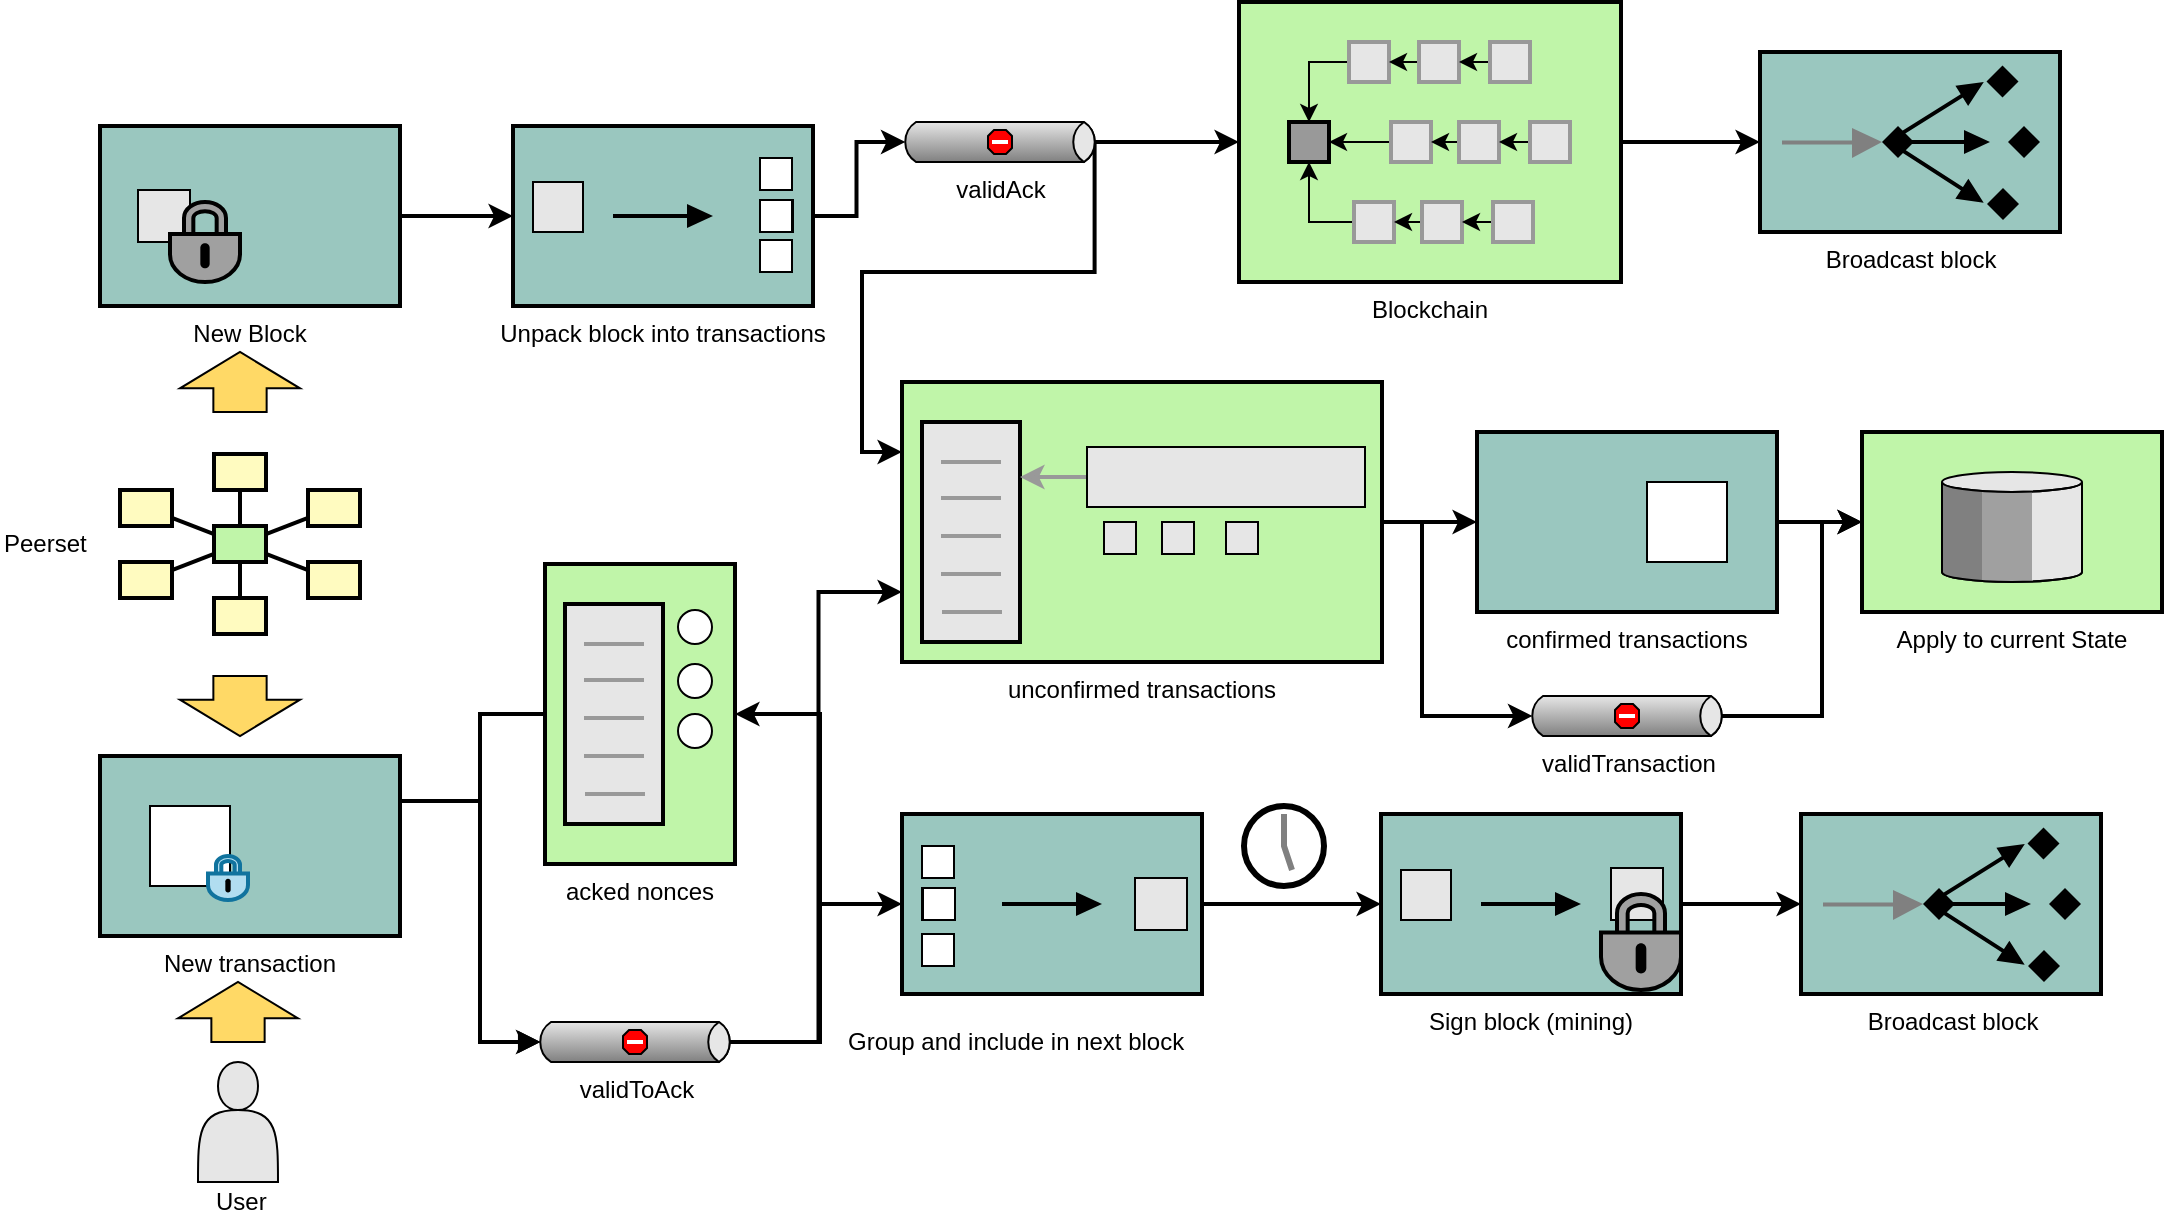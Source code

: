 <mxfile version="12.1.0" type="device" pages="1"><diagram name="Page-1" id="74b105a0-9070-1c63-61bc-23e55f88626e"><mxGraphModel dx="2380" dy="976" grid="1" gridSize="10" guides="1" tooltips="1" connect="1" arrows="1" fold="1" page="1" pageScale="1.5" pageWidth="1169" pageHeight="826" background="none" math="0" shadow="0"><root><mxCell id="0" style=";html=1;"/><mxCell id="1" style=";html=1;" parent="0"/><mxCell id="10b056a9c633e61c-17" style="edgeStyle=orthogonalEdgeStyle;rounded=0;html=1;endArrow=block;endFill=1;jettySize=auto;orthogonalLoop=1;strokeWidth=2;startArrow=none;startFill=0;entryX=0;entryY=0.5;entryDx=2.7;entryDy=0;entryPerimeter=0;exitX=1;exitY=0.25;exitDx=0;exitDy=0;" parent="1" source="zFTYUe9FdwMwCKocdsiS-144" target="zFTYUe9FdwMwCKocdsiS-22" edge="1"><mxGeometry relative="1" as="geometry"><mxPoint x="420" y="635" as="sourcePoint"/><mxPoint x="462" y="635" as="targetPoint"/><Array as="points"><mxPoint x="460" y="710"/><mxPoint x="460" y="830"/></Array></mxGeometry></mxCell><mxCell id="zFTYUe9FdwMwCKocdsiS-4" value="Group and include in next block" style="text;html=1;resizable=0;points=[];autosize=1;align=left;verticalAlign=top;spacingTop=-4;" vertex="1" parent="1"><mxGeometry x="641.5" y="820" width="180" height="20" as="geometry"/></mxCell><mxCell id="zFTYUe9FdwMwCKocdsiS-19" value="Apply to current State" style="strokeWidth=2;dashed=0;align=center;fontSize=12;verticalLabelPosition=bottom;verticalAlign=top;shape=mxgraph.eip.message_store;fillColor=#C0F5A9;strokeColor=#000000;" vertex="1" parent="1"><mxGeometry x="1151" y="525" width="150" height="90" as="geometry"/></mxCell><mxCell id="zFTYUe9FdwMwCKocdsiS-275" style="edgeStyle=orthogonalEdgeStyle;rounded=0;orthogonalLoop=1;jettySize=auto;html=1;exitX=1;exitY=0.5;exitDx=-2.7;exitDy=0;exitPerimeter=0;entryX=1;entryY=0.5;entryDx=0;entryDy=0;strokeColor=#000000;strokeWidth=2;fontSize=12;" edge="1" parent="1" source="zFTYUe9FdwMwCKocdsiS-22" target="zFTYUe9FdwMwCKocdsiS-174"><mxGeometry relative="1" as="geometry"><Array as="points"><mxPoint x="630" y="830"/><mxPoint x="630" y="666"/></Array></mxGeometry></mxCell><mxCell id="zFTYUe9FdwMwCKocdsiS-298" style="edgeStyle=orthogonalEdgeStyle;rounded=0;orthogonalLoop=1;jettySize=auto;html=1;exitX=1;exitY=0.5;exitDx=-2.7;exitDy=0;exitPerimeter=0;entryX=0;entryY=0.5;entryDx=0;entryDy=0;entryPerimeter=0;strokeColor=#000000;strokeWidth=2;fontSize=12;" edge="1" parent="1" source="zFTYUe9FdwMwCKocdsiS-22" target="zFTYUe9FdwMwCKocdsiS-169"><mxGeometry relative="1" as="geometry"><Array as="points"><mxPoint x="630" y="830"/><mxPoint x="630" y="761"/></Array></mxGeometry></mxCell><mxCell id="zFTYUe9FdwMwCKocdsiS-301" style="edgeStyle=orthogonalEdgeStyle;rounded=0;orthogonalLoop=1;jettySize=auto;html=1;exitX=1;exitY=0.5;exitDx=-2.7;exitDy=0;exitPerimeter=0;entryX=0;entryY=0.75;entryDx=0;entryDy=0;strokeColor=#000000;strokeWidth=2;fontSize=12;" edge="1" parent="1" source="zFTYUe9FdwMwCKocdsiS-22" target="zFTYUe9FdwMwCKocdsiS-115"><mxGeometry relative="1" as="geometry"/></mxCell><mxCell id="zFTYUe9FdwMwCKocdsiS-22" value="&lt;span style=&quot;font-size: 12px&quot;&gt;validToAck&lt;/span&gt;" style="strokeWidth=1;strokeColor=#000000;dashed=0;align=center;html=1;fontSize=8;shape=mxgraph.eip.deadLetterChannel;verticalLabelPosition=bottom;labelBackgroundColor=#ffffff;verticalAlign=top;" vertex="1" parent="1"><mxGeometry x="487.5" y="820" width="100" height="20" as="geometry"/></mxCell><mxCell id="zFTYUe9FdwMwCKocdsiS-297" style="edgeStyle=orthogonalEdgeStyle;rounded=0;orthogonalLoop=1;jettySize=auto;html=1;exitX=1;exitY=0.5;exitDx=0;exitDy=0;entryX=0;entryY=0.5;entryDx=0;entryDy=0;entryPerimeter=0;strokeColor=#000000;strokeWidth=2;fontSize=12;" edge="1" parent="1" source="zFTYUe9FdwMwCKocdsiS-29" target="zFTYUe9FdwMwCKocdsiS-19"><mxGeometry relative="1" as="geometry"/></mxCell><mxCell id="zFTYUe9FdwMwCKocdsiS-29" value="confirmed transactions" style="strokeWidth=2;dashed=0;align=center;fontSize=12;shape=rect;verticalLabelPosition=bottom;verticalAlign=top;fillColor=#9AC7BF;strokeColor=#000000;" vertex="1" parent="1"><mxGeometry x="958.5" y="525" width="150" height="90" as="geometry"/></mxCell><mxCell id="zFTYUe9FdwMwCKocdsiS-30" value="" style="strokeWidth=1;dashed=0;align=center;fontSize=8;shape=rect;fillColor=#ffffff;strokeColor=#000000;" vertex="1" parent="zFTYUe9FdwMwCKocdsiS-29"><mxGeometry x="85" y="25" width="40" height="40" as="geometry"/></mxCell><mxCell id="zFTYUe9FdwMwCKocdsiS-279" style="edgeStyle=orthogonalEdgeStyle;rounded=0;orthogonalLoop=1;jettySize=auto;html=1;exitX=1;exitY=0.5;exitDx=0;exitDy=0;exitPerimeter=0;entryX=0;entryY=0.5;entryDx=0;entryDy=0;entryPerimeter=0;strokeColor=#000000;strokeWidth=2;fontSize=12;" edge="1" parent="1" source="zFTYUe9FdwMwCKocdsiS-33" target="zFTYUe9FdwMwCKocdsiS-34"><mxGeometry relative="1" as="geometry"/></mxCell><mxCell id="zFTYUe9FdwMwCKocdsiS-33" value="Sign block (mining)" style="strokeWidth=2;outlineConnect=0;dashed=0;align=center;fontSize=12;fillColor=#9AC7BF;verticalLabelPosition=bottom;verticalAlign=top;strokeColor=#000000;shape=mxgraph.eip.claim_check;" vertex="1" parent="1"><mxGeometry x="910.5" y="716" width="150" height="90" as="geometry"/></mxCell><mxCell id="zFTYUe9FdwMwCKocdsiS-34" value="&lt;font style=&quot;font-size: 12px&quot;&gt;Broadcast block&lt;/font&gt;" style="fillColor=#9AC7BF;dashed=0;outlineConnect=0;strokeWidth=2;strokeColor=#000000;html=1;align=center;fontSize=8;verticalLabelPosition=bottom;verticalAlign=top;shape=mxgraph.eip.message_dispatcher;" vertex="1" parent="1"><mxGeometry x="1120.5" y="716" width="150" height="90" as="geometry"/></mxCell><mxCell id="zFTYUe9FdwMwCKocdsiS-281" style="edgeStyle=orthogonalEdgeStyle;rounded=0;orthogonalLoop=1;jettySize=auto;html=1;exitX=1;exitY=0.5;exitDx=0;exitDy=0;entryX=0;entryY=0.5;entryDx=0;entryDy=0;entryPerimeter=0;strokeColor=#000000;strokeWidth=2;fontSize=12;" edge="1" parent="1" source="zFTYUe9FdwMwCKocdsiS-73" target="zFTYUe9FdwMwCKocdsiS-207"><mxGeometry relative="1" as="geometry"/></mxCell><mxCell id="zFTYUe9FdwMwCKocdsiS-73" value="New Block" style="strokeWidth=2;dashed=0;align=center;fontSize=12;shape=rect;fillColor=#9AC7BF;strokeColor=#000000;verticalLabelPosition=bottom;verticalAlign=top;" vertex="1" parent="1"><mxGeometry x="270" y="372" width="150" height="90" as="geometry"/></mxCell><mxCell id="zFTYUe9FdwMwCKocdsiS-293" style="edgeStyle=orthogonalEdgeStyle;rounded=0;orthogonalLoop=1;jettySize=auto;html=1;exitX=1;exitY=0.5;exitDx=0;exitDy=0;entryX=0;entryY=0.5;entryDx=0;entryDy=0;entryPerimeter=0;strokeColor=#000000;strokeWidth=2;fontSize=12;" edge="1" parent="1" source="zFTYUe9FdwMwCKocdsiS-83" target="zFTYUe9FdwMwCKocdsiS-191"><mxGeometry relative="1" as="geometry"/></mxCell><mxCell id="zFTYUe9FdwMwCKocdsiS-83" value="Blockchain" style="strokeWidth=2;dashed=0;align=center;fontSize=12;shape=rect;fillColor=#C0F5A9;strokeColor=#000000;verticalLabelPosition=bottom;verticalAlign=top;" vertex="1" parent="1"><mxGeometry x="839.5" y="310" width="191" height="140" as="geometry"/></mxCell><mxCell id="zFTYUe9FdwMwCKocdsiS-84" value="" style="whiteSpace=wrap;html=1;aspect=fixed;fillColor=#999999;fontSize=13;strokeColor=#000000;strokeWidth=2;" vertex="1" parent="1"><mxGeometry x="864.5" y="370" width="20" height="20" as="geometry"/></mxCell><mxCell id="zFTYUe9FdwMwCKocdsiS-97" style="edgeStyle=orthogonalEdgeStyle;rounded=0;orthogonalLoop=1;jettySize=auto;html=1;exitX=0;exitY=0.5;exitDx=0;exitDy=0;entryX=0.5;entryY=0;entryDx=0;entryDy=0;fontSize=13;" edge="1" parent="1" source="zFTYUe9FdwMwCKocdsiS-85" target="zFTYUe9FdwMwCKocdsiS-84"><mxGeometry relative="1" as="geometry"/></mxCell><mxCell id="zFTYUe9FdwMwCKocdsiS-85" value="" style="whiteSpace=wrap;html=1;aspect=fixed;fillColor=#e6e6e6;fontSize=13;strokeColor=#999999;strokeWidth=2;" vertex="1" parent="1"><mxGeometry x="894.5" y="330" width="20" height="20" as="geometry"/></mxCell><mxCell id="zFTYUe9FdwMwCKocdsiS-101" style="edgeStyle=orthogonalEdgeStyle;rounded=0;orthogonalLoop=1;jettySize=auto;html=1;exitX=0;exitY=0.5;exitDx=0;exitDy=0;entryX=1;entryY=0.5;entryDx=0;entryDy=0;fontSize=13;" edge="1" parent="1" source="zFTYUe9FdwMwCKocdsiS-86" target="zFTYUe9FdwMwCKocdsiS-84"><mxGeometry relative="1" as="geometry"/></mxCell><mxCell id="zFTYUe9FdwMwCKocdsiS-86" value="" style="whiteSpace=wrap;html=1;aspect=fixed;fillColor=#e6e6e6;fontSize=13;strokeColor=#999999;strokeWidth=2;" vertex="1" parent="1"><mxGeometry x="915.5" y="370" width="20" height="20" as="geometry"/></mxCell><mxCell id="zFTYUe9FdwMwCKocdsiS-102" style="edgeStyle=orthogonalEdgeStyle;rounded=0;orthogonalLoop=1;jettySize=auto;html=1;exitX=0;exitY=0.5;exitDx=0;exitDy=0;entryX=1;entryY=0.5;entryDx=0;entryDy=0;fontSize=13;" edge="1" parent="1" source="zFTYUe9FdwMwCKocdsiS-87" target="zFTYUe9FdwMwCKocdsiS-86"><mxGeometry relative="1" as="geometry"/></mxCell><mxCell id="zFTYUe9FdwMwCKocdsiS-87" value="" style="whiteSpace=wrap;html=1;aspect=fixed;fillColor=#e6e6e6;fontSize=13;strokeColor=#999999;strokeWidth=2;" vertex="1" parent="1"><mxGeometry x="949.5" y="370" width="20" height="20" as="geometry"/></mxCell><mxCell id="zFTYUe9FdwMwCKocdsiS-98" style="edgeStyle=orthogonalEdgeStyle;rounded=0;orthogonalLoop=1;jettySize=auto;html=1;exitX=0;exitY=0.5;exitDx=0;exitDy=0;entryX=1;entryY=0.5;entryDx=0;entryDy=0;fontSize=13;" edge="1" parent="1" source="zFTYUe9FdwMwCKocdsiS-88" target="zFTYUe9FdwMwCKocdsiS-85"><mxGeometry relative="1" as="geometry"/></mxCell><mxCell id="zFTYUe9FdwMwCKocdsiS-88" value="" style="whiteSpace=wrap;html=1;aspect=fixed;fillColor=#e6e6e6;fontSize=13;strokeColor=#999999;strokeWidth=2;" vertex="1" parent="1"><mxGeometry x="929.5" y="330" width="20" height="20" as="geometry"/></mxCell><mxCell id="zFTYUe9FdwMwCKocdsiS-99" style="edgeStyle=orthogonalEdgeStyle;rounded=0;orthogonalLoop=1;jettySize=auto;html=1;exitX=0;exitY=0.5;exitDx=0;exitDy=0;entryX=1;entryY=0.5;entryDx=0;entryDy=0;fontSize=13;" edge="1" parent="1" source="zFTYUe9FdwMwCKocdsiS-89" target="zFTYUe9FdwMwCKocdsiS-88"><mxGeometry relative="1" as="geometry"/></mxCell><mxCell id="zFTYUe9FdwMwCKocdsiS-89" value="" style="whiteSpace=wrap;html=1;aspect=fixed;fillColor=#e6e6e6;fontSize=13;strokeColor=#999999;strokeWidth=2;" vertex="1" parent="1"><mxGeometry x="965" y="330" width="20" height="20" as="geometry"/></mxCell><mxCell id="zFTYUe9FdwMwCKocdsiS-103" style="edgeStyle=orthogonalEdgeStyle;rounded=0;orthogonalLoop=1;jettySize=auto;html=1;exitX=0;exitY=0.5;exitDx=0;exitDy=0;entryX=1;entryY=0.5;entryDx=0;entryDy=0;fontSize=13;" edge="1" parent="1" source="zFTYUe9FdwMwCKocdsiS-95" target="zFTYUe9FdwMwCKocdsiS-87"><mxGeometry relative="1" as="geometry"/></mxCell><mxCell id="zFTYUe9FdwMwCKocdsiS-95" value="" style="whiteSpace=wrap;html=1;aspect=fixed;fillColor=#e6e6e6;fontSize=13;strokeColor=#999999;strokeWidth=2;" vertex="1" parent="1"><mxGeometry x="985" y="370" width="20" height="20" as="geometry"/></mxCell><mxCell id="zFTYUe9FdwMwCKocdsiS-113" style="edgeStyle=orthogonalEdgeStyle;rounded=0;orthogonalLoop=1;jettySize=auto;html=1;exitX=0;exitY=0.5;exitDx=0;exitDy=0;entryX=0.5;entryY=1;entryDx=0;entryDy=0;fontSize=13;" edge="1" parent="1" source="zFTYUe9FdwMwCKocdsiS-105" target="zFTYUe9FdwMwCKocdsiS-84"><mxGeometry relative="1" as="geometry"/></mxCell><mxCell id="zFTYUe9FdwMwCKocdsiS-105" value="" style="whiteSpace=wrap;html=1;aspect=fixed;fillColor=#e6e6e6;fontSize=13;strokeColor=#999999;strokeWidth=2;" vertex="1" parent="1"><mxGeometry x="897" y="410" width="20" height="20" as="geometry"/></mxCell><mxCell id="zFTYUe9FdwMwCKocdsiS-106" style="edgeStyle=orthogonalEdgeStyle;rounded=0;orthogonalLoop=1;jettySize=auto;html=1;exitX=0;exitY=0.5;exitDx=0;exitDy=0;entryX=1;entryY=0.5;entryDx=0;entryDy=0;fontSize=13;" edge="1" parent="1" source="zFTYUe9FdwMwCKocdsiS-107" target="zFTYUe9FdwMwCKocdsiS-105"><mxGeometry relative="1" as="geometry"/></mxCell><mxCell id="zFTYUe9FdwMwCKocdsiS-107" value="" style="whiteSpace=wrap;html=1;aspect=fixed;fillColor=#e6e6e6;fontSize=13;strokeColor=#999999;strokeWidth=2;" vertex="1" parent="1"><mxGeometry x="931" y="410" width="20" height="20" as="geometry"/></mxCell><mxCell id="zFTYUe9FdwMwCKocdsiS-108" style="edgeStyle=orthogonalEdgeStyle;rounded=0;orthogonalLoop=1;jettySize=auto;html=1;exitX=0;exitY=0.5;exitDx=0;exitDy=0;entryX=1;entryY=0.5;entryDx=0;entryDy=0;fontSize=13;" edge="1" parent="1" source="zFTYUe9FdwMwCKocdsiS-109" target="zFTYUe9FdwMwCKocdsiS-107"><mxGeometry relative="1" as="geometry"/></mxCell><mxCell id="zFTYUe9FdwMwCKocdsiS-109" value="" style="whiteSpace=wrap;html=1;aspect=fixed;fillColor=#e6e6e6;fontSize=13;strokeColor=#999999;strokeWidth=2;" vertex="1" parent="1"><mxGeometry x="966.5" y="410" width="20" height="20" as="geometry"/></mxCell><mxCell id="zFTYUe9FdwMwCKocdsiS-294" style="edgeStyle=orthogonalEdgeStyle;rounded=0;orthogonalLoop=1;jettySize=auto;html=1;exitX=1;exitY=0.5;exitDx=0;exitDy=0;entryX=0;entryY=0.5;entryDx=0;entryDy=0;strokeColor=#000000;strokeWidth=2;fontSize=12;" edge="1" parent="1" source="zFTYUe9FdwMwCKocdsiS-115" target="zFTYUe9FdwMwCKocdsiS-29"><mxGeometry relative="1" as="geometry"/></mxCell><mxCell id="zFTYUe9FdwMwCKocdsiS-295" style="edgeStyle=orthogonalEdgeStyle;rounded=0;orthogonalLoop=1;jettySize=auto;html=1;exitX=1;exitY=0.5;exitDx=0;exitDy=0;entryX=0;entryY=0.5;entryDx=2.7;entryDy=0;entryPerimeter=0;strokeColor=#000000;strokeWidth=2;fontSize=12;" edge="1" parent="1" source="zFTYUe9FdwMwCKocdsiS-115" target="zFTYUe9FdwMwCKocdsiS-164"><mxGeometry relative="1" as="geometry"><Array as="points"><mxPoint x="931" y="569.5"/><mxPoint x="931" y="667.5"/></Array></mxGeometry></mxCell><mxCell id="zFTYUe9FdwMwCKocdsiS-115" value="unconfirmed transactions" style="strokeWidth=2;dashed=0;align=center;fontSize=12;shape=rect;fillColor=#C0F5A9;strokeColor=#000000;verticalLabelPosition=bottom;verticalAlign=top;" vertex="1" parent="1"><mxGeometry x="671" y="500" width="240" height="140" as="geometry"/></mxCell><mxCell id="zFTYUe9FdwMwCKocdsiS-117" value="" style="rounded=0;whiteSpace=wrap;html=1;strokeColor=#000000;strokeWidth=2;fillColor=#E6E6E6;fontSize=9;" vertex="1" parent="1"><mxGeometry x="681" y="520" width="49" height="110" as="geometry"/></mxCell><mxCell id="zFTYUe9FdwMwCKocdsiS-118" value="" style="endArrow=none;html=1;fontSize=9;strokeWidth=2;strokeColor=#999999;" edge="1" parent="1"><mxGeometry width="50" height="50" relative="1" as="geometry"><mxPoint x="690.5" y="540" as="sourcePoint"/><mxPoint x="720.5" y="540" as="targetPoint"/></mxGeometry></mxCell><mxCell id="zFTYUe9FdwMwCKocdsiS-119" value="" style="endArrow=none;html=1;fontSize=9;strokeWidth=2;strokeColor=#999999;" edge="1" parent="1"><mxGeometry width="50" height="50" relative="1" as="geometry"><mxPoint x="690.5" y="558" as="sourcePoint"/><mxPoint x="720.5" y="558" as="targetPoint"/></mxGeometry></mxCell><mxCell id="zFTYUe9FdwMwCKocdsiS-120" value="" style="endArrow=none;html=1;fontSize=9;strokeWidth=2;strokeColor=#999999;" edge="1" parent="1"><mxGeometry width="50" height="50" relative="1" as="geometry"><mxPoint x="691" y="615" as="sourcePoint"/><mxPoint x="721" y="615" as="targetPoint"/></mxGeometry></mxCell><mxCell id="zFTYUe9FdwMwCKocdsiS-121" value="" style="endArrow=none;html=1;fontSize=9;strokeWidth=2;strokeColor=#999999;" edge="1" parent="1"><mxGeometry width="50" height="50" relative="1" as="geometry"><mxPoint x="690.5" y="577" as="sourcePoint"/><mxPoint x="720.5" y="577" as="targetPoint"/></mxGeometry></mxCell><mxCell id="zFTYUe9FdwMwCKocdsiS-122" value="" style="endArrow=none;html=1;fontSize=9;strokeWidth=2;strokeColor=#999999;" edge="1" parent="1"><mxGeometry width="50" height="50" relative="1" as="geometry"><mxPoint x="690.5" y="596" as="sourcePoint"/><mxPoint x="720.5" y="596" as="targetPoint"/></mxGeometry></mxCell><mxCell id="zFTYUe9FdwMwCKocdsiS-126" style="edgeStyle=orthogonalEdgeStyle;rounded=0;orthogonalLoop=1;jettySize=auto;html=1;exitX=0.5;exitY=1;exitDx=0;exitDy=0;entryX=1;entryY=0.25;entryDx=0;entryDy=0;strokeColor=#999999;strokeWidth=2;fontSize=9;" edge="1" parent="1" source="zFTYUe9FdwMwCKocdsiS-124" target="zFTYUe9FdwMwCKocdsiS-117"><mxGeometry relative="1" as="geometry"/></mxCell><mxCell id="zFTYUe9FdwMwCKocdsiS-124" value="" style="rounded=0;whiteSpace=wrap;html=1;strokeColor=#000000;strokeWidth=1;fillColor=#E6E6E6;fontSize=9;rotation=90;" vertex="1" parent="1"><mxGeometry x="818" y="478" width="30" height="139" as="geometry"/></mxCell><mxCell id="zFTYUe9FdwMwCKocdsiS-142" value="" style="shape=actor;whiteSpace=wrap;html=1;strokeColor=#000000;strokeWidth=1;fillColor=#E6E6E6;fontSize=12;" vertex="1" parent="1"><mxGeometry x="319" y="840" width="40" height="60" as="geometry"/></mxCell><mxCell id="zFTYUe9FdwMwCKocdsiS-144" value="New transaction" style="strokeWidth=2;dashed=0;align=center;fontSize=12;shape=rect;verticalLabelPosition=bottom;verticalAlign=top;fillColor=#9AC7BF;strokeColor=#000000;" vertex="1" parent="1"><mxGeometry x="270" y="687" width="150" height="90" as="geometry"/></mxCell><mxCell id="zFTYUe9FdwMwCKocdsiS-145" value="" style="strokeWidth=1;dashed=0;align=center;fontSize=8;shape=rect;fillColor=#ffffff;strokeColor=#000000;" vertex="1" parent="zFTYUe9FdwMwCKocdsiS-144"><mxGeometry x="25" y="25" width="40" height="40" as="geometry"/></mxCell><mxCell id="zFTYUe9FdwMwCKocdsiS-172" value="" style="dashed=0;outlineConnect=0;strokeWidth=2;strokeColor=#10739e;html=1;align=center;fontSize=8;verticalLabelPosition=bottom;verticalAlign=top;shape=mxgraph.eip.durable_subscriber;fillColor=#b1ddf0;" vertex="1" parent="zFTYUe9FdwMwCKocdsiS-144"><mxGeometry x="54" y="50" width="20" height="22" as="geometry"/></mxCell><mxCell id="zFTYUe9FdwMwCKocdsiS-148" value="" style="whiteSpace=wrap;html=1;aspect=fixed;fillColor=#e6e6e6;fontSize=13;strokeColor=#000000;strokeWidth=1;" vertex="1" parent="1"><mxGeometry x="1025.5" y="743" width="26" height="26" as="geometry"/></mxCell><mxCell id="zFTYUe9FdwMwCKocdsiS-77" value="" style="dashed=0;outlineConnect=0;strokeWidth=2;strokeColor=#000000;html=1;align=center;fontSize=8;verticalLabelPosition=bottom;verticalAlign=top;shape=mxgraph.eip.durable_subscriber;fillColor=#a0a0a0;" vertex="1" parent="1"><mxGeometry x="1020.5" y="756" width="40" height="48" as="geometry"/></mxCell><mxCell id="zFTYUe9FdwMwCKocdsiS-154" value="" style="whiteSpace=wrap;html=1;aspect=fixed;fillColor=#e6e6e6;fontSize=13;strokeColor=#000000;strokeWidth=1;" vertex="1" parent="1"><mxGeometry x="772" y="570" width="16" height="16" as="geometry"/></mxCell><mxCell id="zFTYUe9FdwMwCKocdsiS-155" value="" style="whiteSpace=wrap;html=1;aspect=fixed;fillColor=#e6e6e6;fontSize=13;strokeColor=#000000;strokeWidth=1;" vertex="1" parent="1"><mxGeometry x="801" y="570" width="16" height="16" as="geometry"/></mxCell><mxCell id="zFTYUe9FdwMwCKocdsiS-156" value="" style="whiteSpace=wrap;html=1;aspect=fixed;fillColor=#e6e6e6;fontSize=13;strokeColor=#000000;strokeWidth=1;direction=south;" vertex="1" parent="1"><mxGeometry x="833" y="570" width="16" height="16" as="geometry"/></mxCell><mxCell id="zFTYUe9FdwMwCKocdsiS-296" style="edgeStyle=orthogonalEdgeStyle;rounded=0;orthogonalLoop=1;jettySize=auto;html=1;exitX=1;exitY=0.5;exitDx=-2.7;exitDy=0;exitPerimeter=0;entryX=0;entryY=0.5;entryDx=0;entryDy=0;entryPerimeter=0;strokeColor=#000000;strokeWidth=2;fontSize=12;" edge="1" parent="1" source="zFTYUe9FdwMwCKocdsiS-164" target="zFTYUe9FdwMwCKocdsiS-19"><mxGeometry relative="1" as="geometry"><Array as="points"><mxPoint x="1131" y="667.5"/><mxPoint x="1131" y="569.5"/></Array></mxGeometry></mxCell><mxCell id="zFTYUe9FdwMwCKocdsiS-164" value="&lt;font style=&quot;font-size: 12px&quot;&gt;validTransaction&lt;/font&gt;" style="strokeWidth=1;strokeColor=#000000;dashed=0;align=center;html=1;fontSize=8;shape=mxgraph.eip.deadLetterChannel;verticalLabelPosition=bottom;labelBackgroundColor=#ffffff;verticalAlign=top;" vertex="1" parent="1"><mxGeometry x="983.5" y="657" width="100" height="20" as="geometry"/></mxCell><mxCell id="zFTYUe9FdwMwCKocdsiS-165" value="" style="strokeWidth=3;outlineConnect=0;dashed=0;align=center;fontSize=8;shape=mxgraph.eip.messExp;html=1;verticalLabelPosition=bottom;strokeColor=#000000;verticalAlign=top;fillColor=#FFD966;" vertex="1" parent="1"><mxGeometry x="842" y="712" width="40" height="40" as="geometry"/></mxCell><mxCell id="zFTYUe9FdwMwCKocdsiS-278" style="edgeStyle=orthogonalEdgeStyle;rounded=0;orthogonalLoop=1;jettySize=auto;html=1;exitX=1;exitY=0.5;exitDx=0;exitDy=0;exitPerimeter=0;entryX=0;entryY=0.5;entryDx=0;entryDy=0;entryPerimeter=0;strokeColor=#000000;strokeWidth=2;fontSize=12;" edge="1" parent="1" source="zFTYUe9FdwMwCKocdsiS-169" target="zFTYUe9FdwMwCKocdsiS-33"><mxGeometry relative="1" as="geometry"/></mxCell><mxCell id="zFTYUe9FdwMwCKocdsiS-169" value="" style="strokeWidth=2;outlineConnect=0;dashed=0;align=center;fontSize=8;fillColor=#9AC7BF;verticalLabelPosition=bottom;verticalAlign=top;strokeColor=#000000;shape=mxgraph.eip.aggregator;" vertex="1" parent="1"><mxGeometry x="671" y="716" width="150" height="90" as="geometry"/></mxCell><mxCell id="zFTYUe9FdwMwCKocdsiS-274" style="edgeStyle=orthogonalEdgeStyle;rounded=0;orthogonalLoop=1;jettySize=auto;html=1;exitX=0;exitY=0.5;exitDx=0;exitDy=0;entryX=0;entryY=0.5;entryDx=2.7;entryDy=0;entryPerimeter=0;strokeColor=#000000;strokeWidth=2;fontSize=12;" edge="1" parent="1" source="zFTYUe9FdwMwCKocdsiS-174" target="zFTYUe9FdwMwCKocdsiS-22"><mxGeometry relative="1" as="geometry"><Array as="points"><mxPoint x="460" y="666"/><mxPoint x="460" y="830"/></Array></mxGeometry></mxCell><mxCell id="zFTYUe9FdwMwCKocdsiS-174" value="acked nonces" style="strokeWidth=2;dashed=0;align=center;fontSize=12;shape=rect;fillColor=#C0F5A9;strokeColor=#000000;verticalLabelPosition=bottom;verticalAlign=top;" vertex="1" parent="1"><mxGeometry x="492.5" y="591" width="95" height="150" as="geometry"/></mxCell><mxCell id="zFTYUe9FdwMwCKocdsiS-175" value="" style="rounded=0;whiteSpace=wrap;html=1;strokeColor=#000000;strokeWidth=2;fillColor=#E6E6E6;fontSize=9;" vertex="1" parent="1"><mxGeometry x="502.5" y="611" width="49" height="110" as="geometry"/></mxCell><mxCell id="zFTYUe9FdwMwCKocdsiS-176" value="" style="endArrow=none;html=1;fontSize=9;strokeWidth=2;strokeColor=#999999;" edge="1" parent="1"><mxGeometry width="50" height="50" relative="1" as="geometry"><mxPoint x="512" y="631" as="sourcePoint"/><mxPoint x="542" y="631" as="targetPoint"/></mxGeometry></mxCell><mxCell id="zFTYUe9FdwMwCKocdsiS-177" value="" style="endArrow=none;html=1;fontSize=9;strokeWidth=2;strokeColor=#999999;" edge="1" parent="1"><mxGeometry width="50" height="50" relative="1" as="geometry"><mxPoint x="512" y="649" as="sourcePoint"/><mxPoint x="542" y="649" as="targetPoint"/></mxGeometry></mxCell><mxCell id="zFTYUe9FdwMwCKocdsiS-178" value="" style="endArrow=none;html=1;fontSize=9;strokeWidth=2;strokeColor=#999999;" edge="1" parent="1"><mxGeometry width="50" height="50" relative="1" as="geometry"><mxPoint x="512.5" y="706" as="sourcePoint"/><mxPoint x="542.5" y="706" as="targetPoint"/></mxGeometry></mxCell><mxCell id="zFTYUe9FdwMwCKocdsiS-179" value="" style="endArrow=none;html=1;fontSize=9;strokeWidth=2;strokeColor=#999999;" edge="1" parent="1"><mxGeometry width="50" height="50" relative="1" as="geometry"><mxPoint x="512" y="668" as="sourcePoint"/><mxPoint x="542" y="668" as="targetPoint"/></mxGeometry></mxCell><mxCell id="zFTYUe9FdwMwCKocdsiS-180" value="" style="endArrow=none;html=1;fontSize=9;strokeWidth=2;strokeColor=#999999;" edge="1" parent="1"><mxGeometry width="50" height="50" relative="1" as="geometry"><mxPoint x="512" y="687" as="sourcePoint"/><mxPoint x="542" y="687" as="targetPoint"/></mxGeometry></mxCell><mxCell id="zFTYUe9FdwMwCKocdsiS-191" value="&lt;font style=&quot;font-size: 12px&quot;&gt;Broadcast block&lt;/font&gt;" style="fillColor=#9AC7BF;dashed=0;outlineConnect=0;strokeWidth=2;strokeColor=#000000;html=1;align=center;fontSize=8;verticalLabelPosition=bottom;verticalAlign=top;shape=mxgraph.eip.message_dispatcher;" vertex="1" parent="1"><mxGeometry x="1100" y="335" width="150" height="90" as="geometry"/></mxCell><mxCell id="zFTYUe9FdwMwCKocdsiS-195" value="" style="whiteSpace=wrap;html=1;aspect=fixed;fillColor=#e6e6e6;fontSize=13;strokeColor=#000000;strokeWidth=1;" vertex="1" parent="1"><mxGeometry x="289" y="404" width="26" height="26" as="geometry"/></mxCell><mxCell id="zFTYUe9FdwMwCKocdsiS-157" value="" style="dashed=0;outlineConnect=0;strokeWidth=2;strokeColor=#000000;html=1;align=center;fontSize=8;verticalLabelPosition=bottom;verticalAlign=top;shape=mxgraph.eip.durable_subscriber;fillColor=#a0a0a0;" vertex="1" parent="1"><mxGeometry x="305" y="410" width="35" height="40" as="geometry"/></mxCell><mxCell id="zFTYUe9FdwMwCKocdsiS-147" value="" style="whiteSpace=wrap;html=1;aspect=fixed;fontSize=13;strokeWidth=1;" vertex="1" parent="1"><mxGeometry x="681" y="732" width="16" height="16" as="geometry"/></mxCell><mxCell id="zFTYUe9FdwMwCKocdsiS-196" value="" style="whiteSpace=wrap;html=1;aspect=fixed;fontSize=13;strokeWidth=1;" vertex="1" parent="1"><mxGeometry x="681.5" y="753" width="16" height="16" as="geometry"/></mxCell><mxCell id="zFTYUe9FdwMwCKocdsiS-197" value="" style="whiteSpace=wrap;html=1;aspect=fixed;fontSize=13;strokeWidth=1;" vertex="1" parent="1"><mxGeometry x="681" y="776" width="16" height="16" as="geometry"/></mxCell><mxCell id="zFTYUe9FdwMwCKocdsiS-198" value="" style="whiteSpace=wrap;html=1;aspect=fixed;fillColor=#e6e6e6;fontSize=13;strokeColor=#000000;strokeWidth=1;" vertex="1" parent="1"><mxGeometry x="787.5" y="748" width="26" height="26" as="geometry"/></mxCell><mxCell id="zFTYUe9FdwMwCKocdsiS-199" value="" style="ellipse;whiteSpace=wrap;html=1;aspect=fixed;strokeWidth=1;fontSize=12;" vertex="1" parent="1"><mxGeometry x="559" y="614" width="17" height="17" as="geometry"/></mxCell><mxCell id="zFTYUe9FdwMwCKocdsiS-200" value="" style="ellipse;whiteSpace=wrap;html=1;aspect=fixed;strokeWidth=1;fontSize=12;" vertex="1" parent="1"><mxGeometry x="559" y="641" width="17" height="17" as="geometry"/></mxCell><mxCell id="zFTYUe9FdwMwCKocdsiS-201" value="" style="ellipse;whiteSpace=wrap;html=1;aspect=fixed;strokeWidth=1;fontSize=12;" vertex="1" parent="1"><mxGeometry x="559" y="666" width="17" height="17" as="geometry"/></mxCell><mxCell id="zFTYUe9FdwMwCKocdsiS-202" value="User" style="text;html=1;resizable=0;points=[];autosize=1;align=left;verticalAlign=top;spacingTop=-4;fontSize=12;" vertex="1" parent="1"><mxGeometry x="326" y="900" width="40" height="20" as="geometry"/></mxCell><mxCell id="zFTYUe9FdwMwCKocdsiS-282" style="edgeStyle=orthogonalEdgeStyle;rounded=0;orthogonalLoop=1;jettySize=auto;html=1;exitX=1;exitY=0.5;exitDx=0;exitDy=0;exitPerimeter=0;entryX=0;entryY=0.5;entryDx=2.7;entryDy=0;strokeColor=#000000;strokeWidth=2;fontSize=12;entryPerimeter=0;" edge="1" parent="1" source="zFTYUe9FdwMwCKocdsiS-207" target="zFTYUe9FdwMwCKocdsiS-287"><mxGeometry relative="1" as="geometry"/></mxCell><mxCell id="zFTYUe9FdwMwCKocdsiS-207" value="Unpack block into transactions" style="strokeWidth=2;outlineConnect=0;dashed=0;align=center;fontSize=12;fillColor=#9AC7BF;verticalLabelPosition=bottom;verticalAlign=top;strokeColor=#000000;shape=mxgraph.eip.content_filter;" vertex="1" parent="1"><mxGeometry x="476.5" y="372" width="150" height="90" as="geometry"/></mxCell><mxCell id="zFTYUe9FdwMwCKocdsiS-205" value="" style="whiteSpace=wrap;html=1;aspect=fixed;fontSize=13;strokeWidth=1;" vertex="1" parent="1"><mxGeometry x="600" y="409" width="16" height="16" as="geometry"/></mxCell><mxCell id="zFTYUe9FdwMwCKocdsiS-209" value="" style="whiteSpace=wrap;html=1;aspect=fixed;fontSize=13;strokeWidth=1;" vertex="1" parent="1"><mxGeometry x="600" y="429" width="16" height="16" as="geometry"/></mxCell><mxCell id="zFTYUe9FdwMwCKocdsiS-210" value="" style="whiteSpace=wrap;html=1;aspect=fixed;fontSize=13;strokeWidth=1;" vertex="1" parent="1"><mxGeometry x="600" y="388" width="16" height="16" as="geometry"/></mxCell><mxCell id="zFTYUe9FdwMwCKocdsiS-251" value="" style="strokeWidth=2;dashed=0;align=center;fontSize=8;shape=rect;fillColor=#fffbc0;strokeColor=#000000;" vertex="1" parent="1"><mxGeometry x="327" y="536" width="26" height="18" as="geometry"/></mxCell><mxCell id="zFTYUe9FdwMwCKocdsiS-252" value="" style="strokeWidth=2;dashed=0;align=center;fontSize=8;shape=rect;fillColor=#fffbc0;strokeColor=#000000;" vertex="1" parent="1"><mxGeometry x="280" y="554" width="26" height="18" as="geometry"/></mxCell><mxCell id="zFTYUe9FdwMwCKocdsiS-253" value="" style="strokeWidth=2;dashed=0;align=center;fontSize=8;shape=rect;fillColor=#fffbc0;strokeColor=#000000;" vertex="1" parent="1"><mxGeometry x="374" y="554" width="26" height="18" as="geometry"/></mxCell><mxCell id="zFTYUe9FdwMwCKocdsiS-254" value="" style="strokeWidth=2;dashed=0;align=center;fontSize=8;shape=rect;fillColor=#fffbc0;strokeColor=#000000;" vertex="1" parent="1"><mxGeometry x="280" y="590" width="26" height="18" as="geometry"/></mxCell><mxCell id="zFTYUe9FdwMwCKocdsiS-255" value="" style="strokeWidth=2;dashed=0;align=center;fontSize=8;shape=rect;fillColor=#fffbc0;strokeColor=#000000;" vertex="1" parent="1"><mxGeometry x="374" y="590" width="26" height="18" as="geometry"/></mxCell><mxCell id="zFTYUe9FdwMwCKocdsiS-256" value="" style="strokeWidth=2;dashed=0;align=center;fontSize=8;shape=rect;fillColor=#fffbc0;strokeColor=#000000;" vertex="1" parent="1"><mxGeometry x="327" y="608" width="26" height="18" as="geometry"/></mxCell><mxCell id="zFTYUe9FdwMwCKocdsiS-257" value="" style="strokeWidth=2;dashed=0;align=center;fontSize=8;shape=rect;fillColor=#c0f5a9;strokeColor=#000000;" vertex="1" parent="1"><mxGeometry x="327" y="572" width="26" height="18" as="geometry"/></mxCell><mxCell id="zFTYUe9FdwMwCKocdsiS-258" value="" style="edgeStyle=none;endArrow=none;dashed=0;html=1;strokeWidth=2;fontSize=12;" edge="1" source="zFTYUe9FdwMwCKocdsiS-257" target="zFTYUe9FdwMwCKocdsiS-251" parent="1"><mxGeometry relative="1" as="geometry"/></mxCell><mxCell id="zFTYUe9FdwMwCKocdsiS-259" value="" style="edgeStyle=none;endArrow=none;dashed=0;html=1;strokeWidth=2;fontSize=12;" edge="1" source="zFTYUe9FdwMwCKocdsiS-257" target="zFTYUe9FdwMwCKocdsiS-252" parent="1"><mxGeometry relative="1" as="geometry"/></mxCell><mxCell id="zFTYUe9FdwMwCKocdsiS-260" value="" style="edgeStyle=none;endArrow=none;dashed=0;html=1;strokeWidth=2;fontSize=12;" edge="1" source="zFTYUe9FdwMwCKocdsiS-257" target="zFTYUe9FdwMwCKocdsiS-253" parent="1"><mxGeometry relative="1" as="geometry"/></mxCell><mxCell id="zFTYUe9FdwMwCKocdsiS-261" value="" style="edgeStyle=none;endArrow=none;dashed=0;html=1;strokeWidth=2;fontSize=12;" edge="1" source="zFTYUe9FdwMwCKocdsiS-257" target="zFTYUe9FdwMwCKocdsiS-254" parent="1"><mxGeometry relative="1" as="geometry"/></mxCell><mxCell id="zFTYUe9FdwMwCKocdsiS-262" value="" style="edgeStyle=none;endArrow=none;dashed=0;html=1;strokeWidth=2;fontSize=12;" edge="1" source="zFTYUe9FdwMwCKocdsiS-257" target="zFTYUe9FdwMwCKocdsiS-255" parent="1"><mxGeometry relative="1" as="geometry"/></mxCell><mxCell id="zFTYUe9FdwMwCKocdsiS-263" value="" style="edgeStyle=none;endArrow=none;dashed=0;html=1;strokeWidth=2;fontSize=12;" edge="1" source="zFTYUe9FdwMwCKocdsiS-257" target="zFTYUe9FdwMwCKocdsiS-256" parent="1"><mxGeometry relative="1" as="geometry"/></mxCell><mxCell id="zFTYUe9FdwMwCKocdsiS-264" value="Peerset" style="text;html=1;resizable=0;points=[];autosize=1;align=left;verticalAlign=top;spacingTop=-4;fontSize=12;" vertex="1" parent="1"><mxGeometry x="220" y="571" width="60" height="20" as="geometry"/></mxCell><mxCell id="zFTYUe9FdwMwCKocdsiS-269" value="" style="shape=singleArrow;direction=north;whiteSpace=wrap;html=1;strokeColor=#000000;strokeWidth=1;fillColor=#FFD966;fontSize=12;arrowWidth=0.444;arrowSize=0.606;" vertex="1" parent="1"><mxGeometry x="309" y="800" width="60" height="30" as="geometry"/></mxCell><mxCell id="zFTYUe9FdwMwCKocdsiS-270" value="" style="shape=singleArrow;direction=north;whiteSpace=wrap;html=1;strokeColor=#000000;strokeWidth=1;fillColor=#FFD966;fontSize=12;arrowWidth=0.444;arrowSize=0.606;" vertex="1" parent="1"><mxGeometry x="310" y="485" width="60" height="30" as="geometry"/></mxCell><mxCell id="zFTYUe9FdwMwCKocdsiS-271" value="" style="shape=singleArrow;direction=north;whiteSpace=wrap;html=1;strokeColor=#000000;strokeWidth=1;fillColor=#FFD966;fontSize=12;arrowWidth=0.444;arrowSize=0.606;rotation=180;" vertex="1" parent="1"><mxGeometry x="310" y="647" width="60" height="30" as="geometry"/></mxCell><mxCell id="zFTYUe9FdwMwCKocdsiS-292" style="edgeStyle=orthogonalEdgeStyle;rounded=0;orthogonalLoop=1;jettySize=auto;html=1;exitX=1;exitY=0.5;exitDx=-2.7;exitDy=0;exitPerimeter=0;entryX=0;entryY=0.5;entryDx=0;entryDy=0;strokeColor=#000000;strokeWidth=2;fontSize=12;" edge="1" parent="1" source="zFTYUe9FdwMwCKocdsiS-287" target="zFTYUe9FdwMwCKocdsiS-83"><mxGeometry relative="1" as="geometry"/></mxCell><mxCell id="zFTYUe9FdwMwCKocdsiS-302" style="edgeStyle=orthogonalEdgeStyle;rounded=0;orthogonalLoop=1;jettySize=auto;html=1;exitX=1;exitY=0.5;exitDx=-2.7;exitDy=0;exitPerimeter=0;entryX=0;entryY=0.25;entryDx=0;entryDy=0;strokeColor=#000000;strokeWidth=2;fontSize=12;" edge="1" parent="1" source="zFTYUe9FdwMwCKocdsiS-287" target="zFTYUe9FdwMwCKocdsiS-115"><mxGeometry relative="1" as="geometry"><Array as="points"><mxPoint x="768" y="445"/><mxPoint x="651" y="445"/><mxPoint x="651" y="535"/></Array></mxGeometry></mxCell><mxCell id="zFTYUe9FdwMwCKocdsiS-287" value="&lt;span style=&quot;font-size: 12px&quot;&gt;validAck&lt;/span&gt;" style="strokeWidth=1;strokeColor=#000000;dashed=0;align=center;html=1;fontSize=8;shape=mxgraph.eip.deadLetterChannel;verticalLabelPosition=bottom;labelBackgroundColor=#ffffff;verticalAlign=top;" vertex="1" parent="1"><mxGeometry x="670" y="370" width="100" height="20" as="geometry"/></mxCell></root></mxGraphModel></diagram></mxfile>